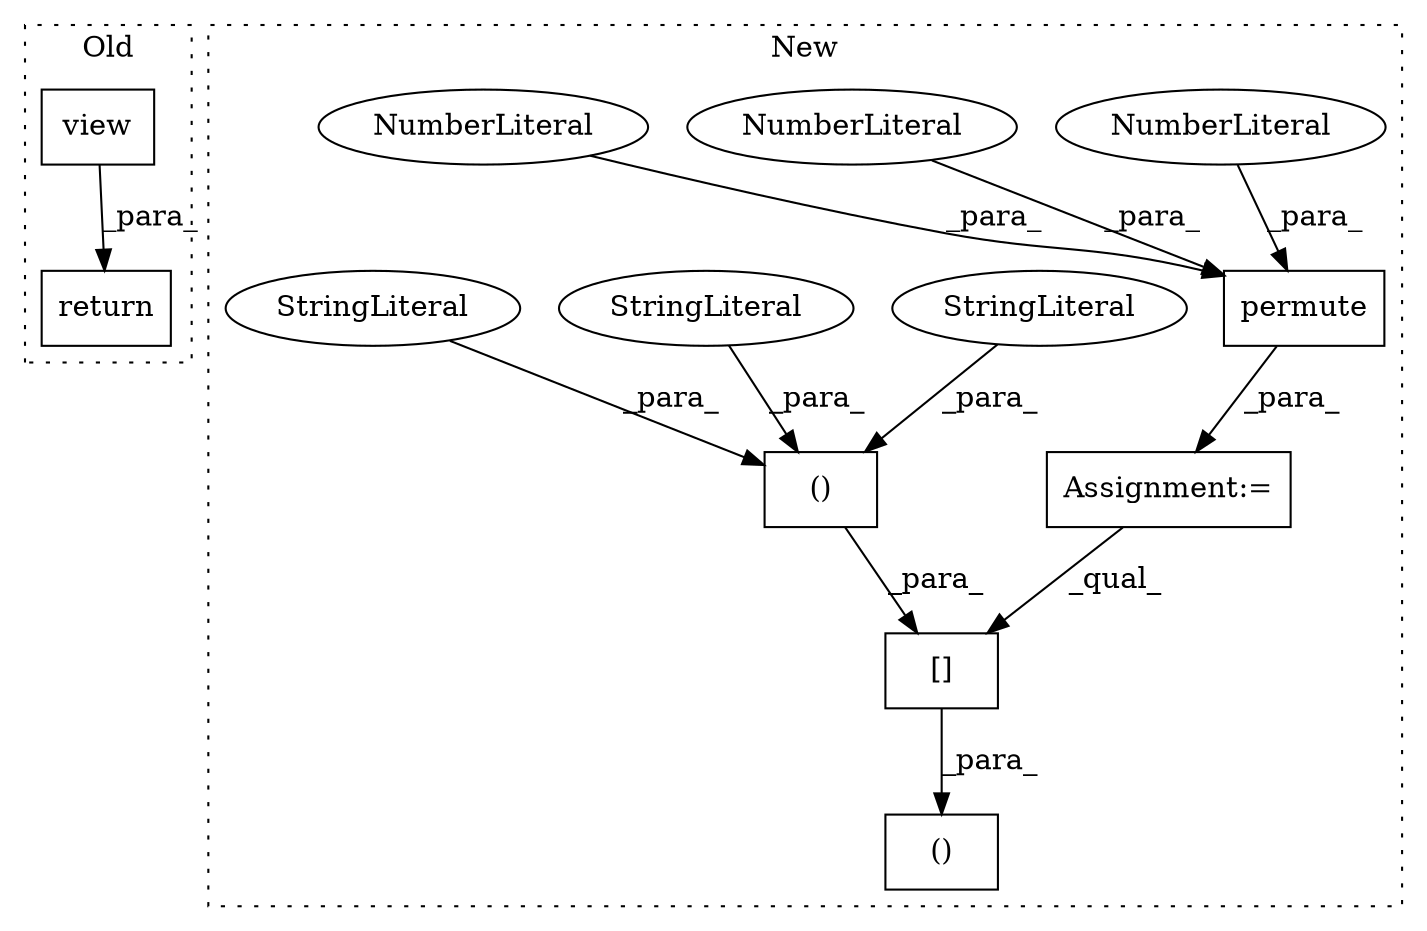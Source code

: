 digraph G {
subgraph cluster0 {
1 [label="return" a="41" s="3963" l="7" shape="box"];
4 [label="view" a="32" s="3647,3676" l="5,1" shape="box"];
label = "Old";
style="dotted";
}
subgraph cluster1 {
2 [label="permute" a="32" s="4396,4409" l="8,1" shape="box"];
3 [label="()" a="106" s="4817" l="167" shape="box"];
5 [label="NumberLiteral" a="34" s="4406" l="1" shape="ellipse"];
6 [label="()" a="106" s="4824" l="76" shape="box"];
7 [label="NumberLiteral" a="34" s="4408" l="1" shape="ellipse"];
8 [label="NumberLiteral" a="34" s="4404" l="1" shape="ellipse"];
9 [label="[]" a="2" s="4817,4900" l="7,2" shape="box"];
10 [label="StringLiteral" a="45" s="4824" l="18" shape="ellipse"];
11 [label="StringLiteral" a="45" s="4855" l="16" shape="ellipse"];
12 [label="StringLiteral" a="45" s="4884" l="16" shape="ellipse"];
13 [label="Assignment:=" a="7" s="4617" l="1" shape="box"];
label = "New";
style="dotted";
}
2 -> 13 [label="_para_"];
4 -> 1 [label="_para_"];
5 -> 2 [label="_para_"];
6 -> 9 [label="_para_"];
7 -> 2 [label="_para_"];
8 -> 2 [label="_para_"];
9 -> 3 [label="_para_"];
10 -> 6 [label="_para_"];
11 -> 6 [label="_para_"];
12 -> 6 [label="_para_"];
13 -> 9 [label="_qual_"];
}